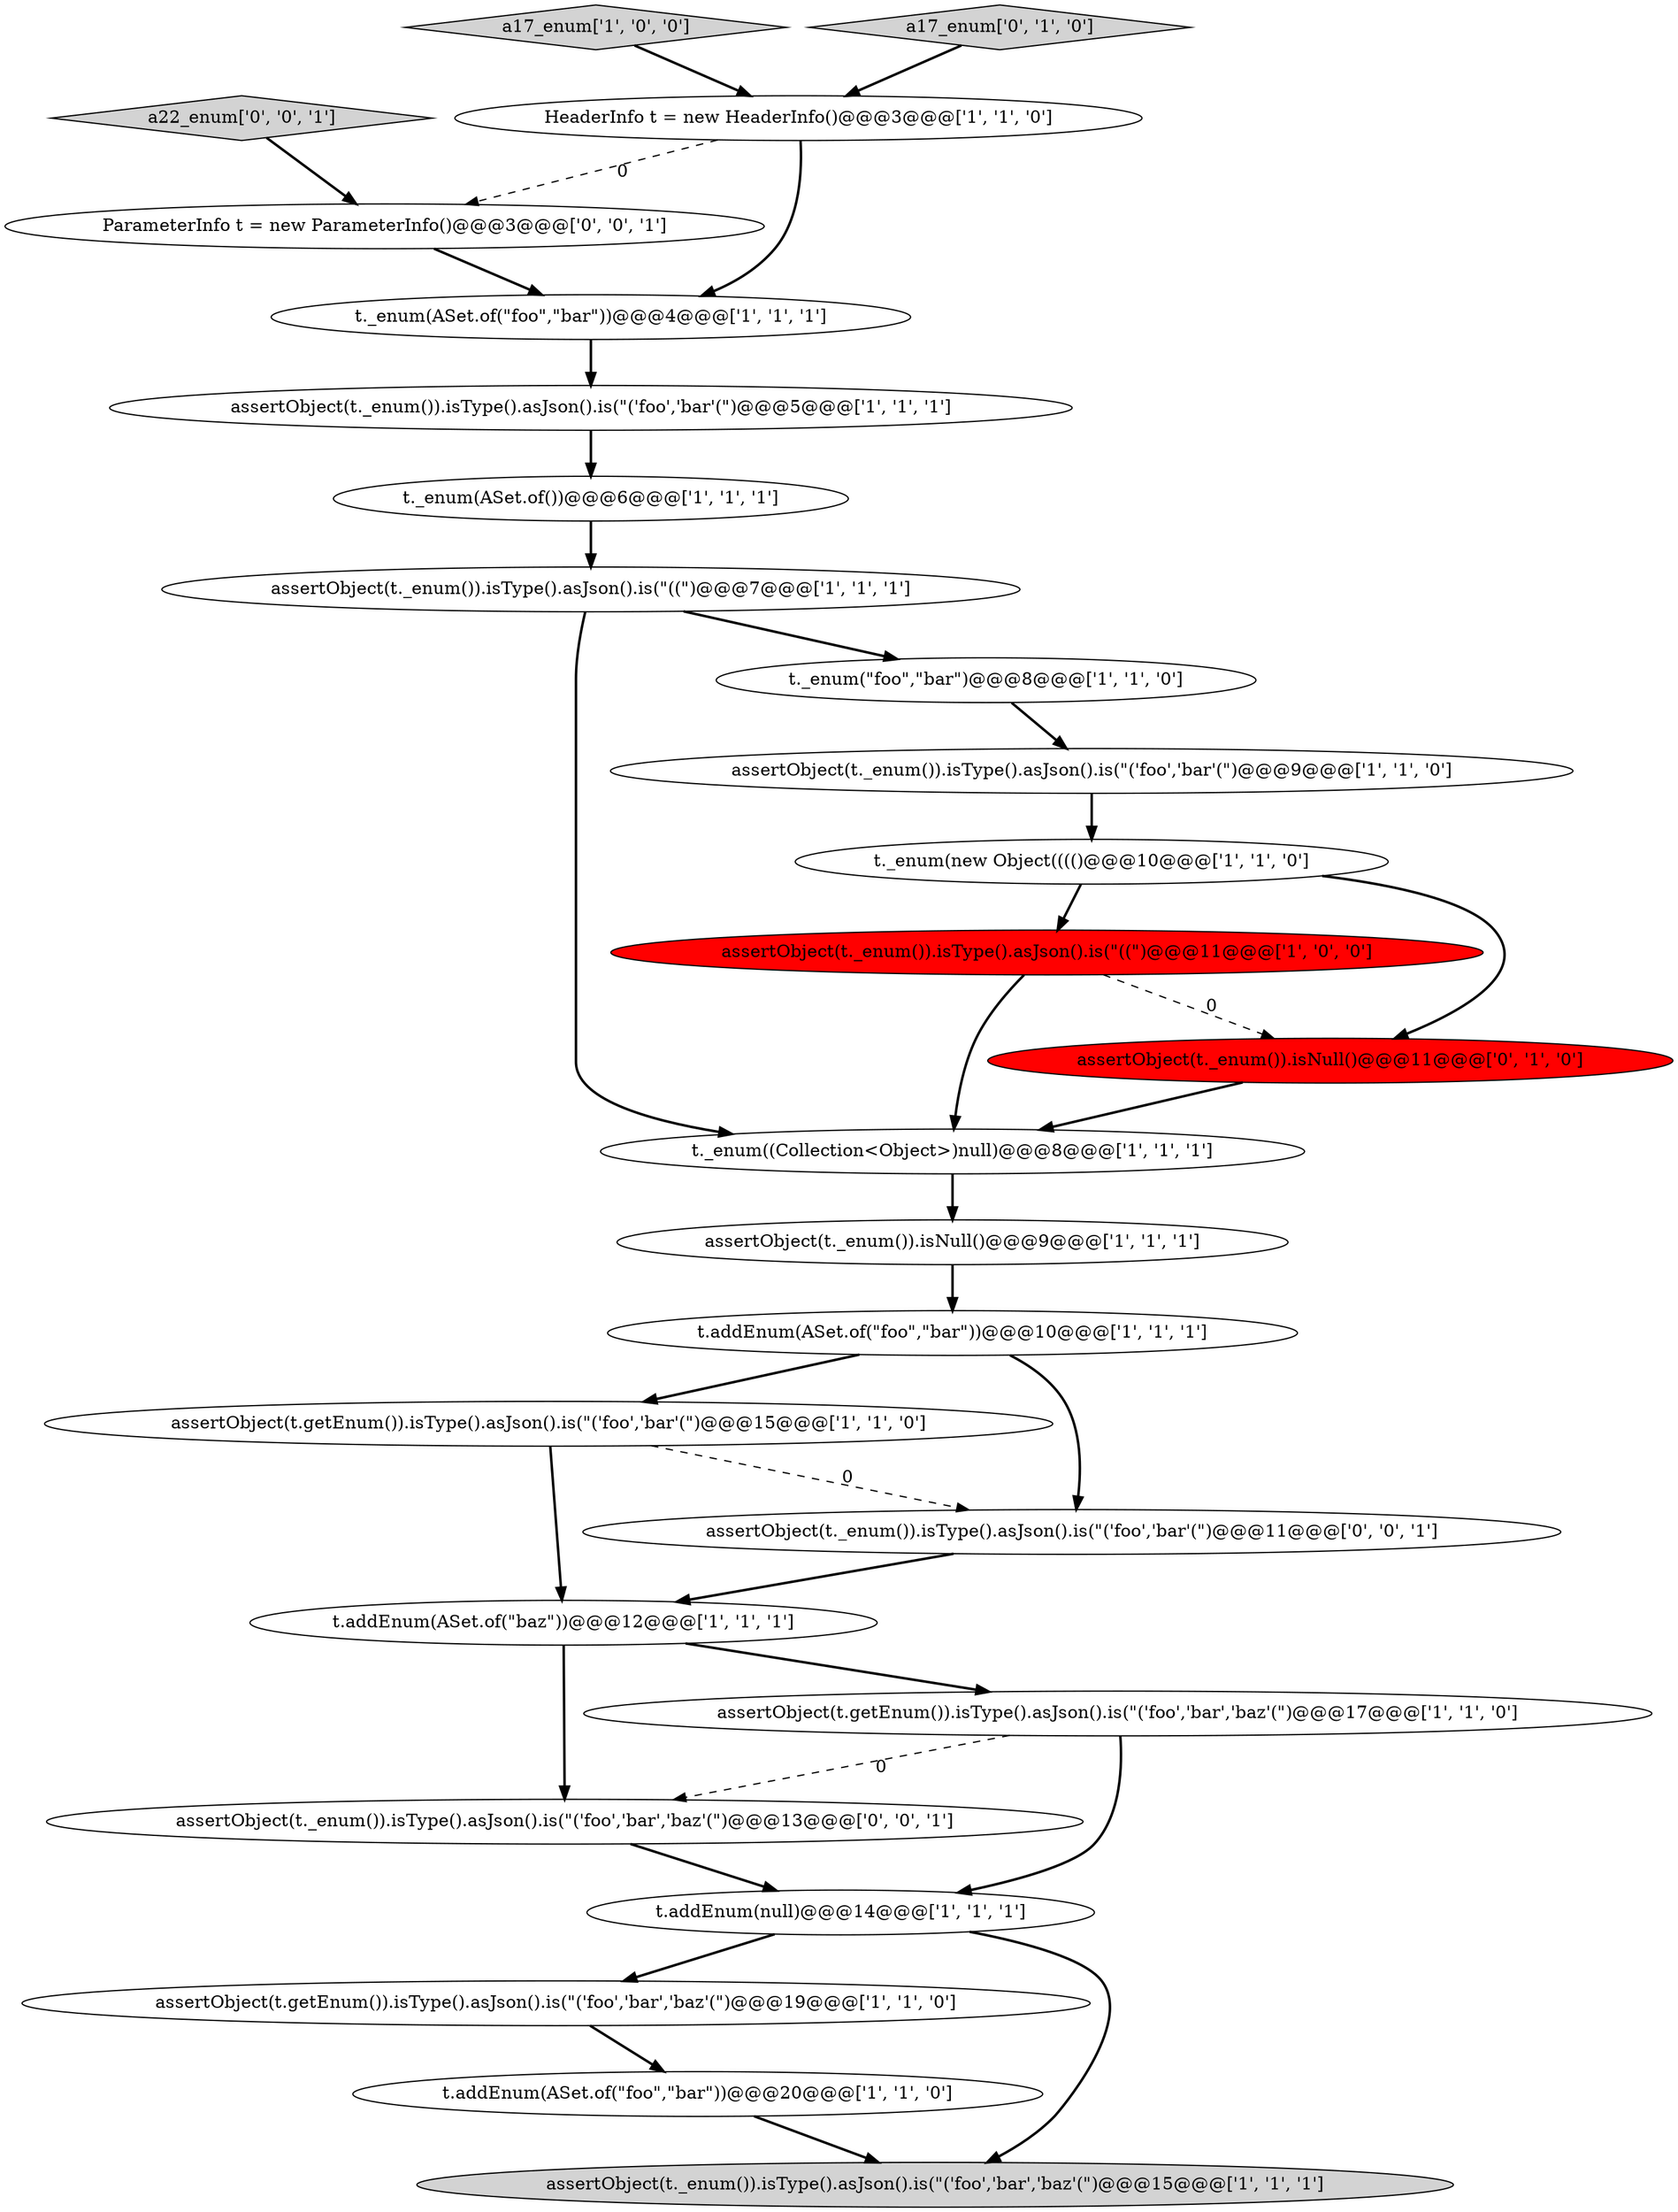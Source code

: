 digraph {
13 [style = filled, label = "assertObject(t._enum()).isType().asJson().is(\"('foo','bar'(\")@@@9@@@['1', '1', '0']", fillcolor = white, shape = ellipse image = "AAA0AAABBB1BBB"];
7 [style = filled, label = "t._enum(ASet.of())@@@6@@@['1', '1', '1']", fillcolor = white, shape = ellipse image = "AAA0AAABBB1BBB"];
16 [style = filled, label = "t._enum(new Object(((()@@@10@@@['1', '1', '0']", fillcolor = white, shape = ellipse image = "AAA0AAABBB1BBB"];
6 [style = filled, label = "t.addEnum(null)@@@14@@@['1', '1', '1']", fillcolor = white, shape = ellipse image = "AAA0AAABBB1BBB"];
0 [style = filled, label = "t._enum(ASet.of(\"foo\",\"bar\"))@@@4@@@['1', '1', '1']", fillcolor = white, shape = ellipse image = "AAA0AAABBB1BBB"];
2 [style = filled, label = "assertObject(t.getEnum()).isType().asJson().is(\"('foo','bar','baz'(\")@@@19@@@['1', '1', '0']", fillcolor = white, shape = ellipse image = "AAA0AAABBB1BBB"];
17 [style = filled, label = "t.addEnum(ASet.of(\"foo\",\"bar\"))@@@10@@@['1', '1', '1']", fillcolor = white, shape = ellipse image = "AAA0AAABBB1BBB"];
1 [style = filled, label = "assertObject(t._enum()).isType().asJson().is(\"((\")@@@11@@@['1', '0', '0']", fillcolor = red, shape = ellipse image = "AAA1AAABBB1BBB"];
14 [style = filled, label = "assertObject(t._enum()).isType().asJson().is(\"('foo','bar','baz'(\")@@@15@@@['1', '1', '1']", fillcolor = lightgray, shape = ellipse image = "AAA0AAABBB1BBB"];
12 [style = filled, label = "t._enum((Collection<Object>)null)@@@8@@@['1', '1', '1']", fillcolor = white, shape = ellipse image = "AAA0AAABBB1BBB"];
10 [style = filled, label = "HeaderInfo t = new HeaderInfo()@@@3@@@['1', '1', '0']", fillcolor = white, shape = ellipse image = "AAA0AAABBB1BBB"];
9 [style = filled, label = "a17_enum['1', '0', '0']", fillcolor = lightgray, shape = diamond image = "AAA0AAABBB1BBB"];
5 [style = filled, label = "t._enum(\"foo\",\"bar\")@@@8@@@['1', '1', '0']", fillcolor = white, shape = ellipse image = "AAA0AAABBB1BBB"];
3 [style = filled, label = "assertObject(t._enum()).isType().asJson().is(\"((\")@@@7@@@['1', '1', '1']", fillcolor = white, shape = ellipse image = "AAA0AAABBB1BBB"];
19 [style = filled, label = "assertObject(t._enum()).isNull()@@@9@@@['1', '1', '1']", fillcolor = white, shape = ellipse image = "AAA0AAABBB1BBB"];
11 [style = filled, label = "assertObject(t.getEnum()).isType().asJson().is(\"('foo','bar'(\")@@@15@@@['1', '1', '0']", fillcolor = white, shape = ellipse image = "AAA0AAABBB1BBB"];
24 [style = filled, label = "assertObject(t._enum()).isType().asJson().is(\"('foo','bar','baz'(\")@@@13@@@['0', '0', '1']", fillcolor = white, shape = ellipse image = "AAA0AAABBB3BBB"];
18 [style = filled, label = "assertObject(t.getEnum()).isType().asJson().is(\"('foo','bar','baz'(\")@@@17@@@['1', '1', '0']", fillcolor = white, shape = ellipse image = "AAA0AAABBB1BBB"];
4 [style = filled, label = "t.addEnum(ASet.of(\"baz\"))@@@12@@@['1', '1', '1']", fillcolor = white, shape = ellipse image = "AAA0AAABBB1BBB"];
8 [style = filled, label = "t.addEnum(ASet.of(\"foo\",\"bar\"))@@@20@@@['1', '1', '0']", fillcolor = white, shape = ellipse image = "AAA0AAABBB1BBB"];
15 [style = filled, label = "assertObject(t._enum()).isType().asJson().is(\"('foo','bar'(\")@@@5@@@['1', '1', '1']", fillcolor = white, shape = ellipse image = "AAA0AAABBB1BBB"];
22 [style = filled, label = "assertObject(t._enum()).isType().asJson().is(\"('foo','bar'(\")@@@11@@@['0', '0', '1']", fillcolor = white, shape = ellipse image = "AAA0AAABBB3BBB"];
21 [style = filled, label = "a17_enum['0', '1', '0']", fillcolor = lightgray, shape = diamond image = "AAA0AAABBB2BBB"];
25 [style = filled, label = "a22_enum['0', '0', '1']", fillcolor = lightgray, shape = diamond image = "AAA0AAABBB3BBB"];
23 [style = filled, label = "ParameterInfo t = new ParameterInfo()@@@3@@@['0', '0', '1']", fillcolor = white, shape = ellipse image = "AAA0AAABBB3BBB"];
20 [style = filled, label = "assertObject(t._enum()).isNull()@@@11@@@['0', '1', '0']", fillcolor = red, shape = ellipse image = "AAA1AAABBB2BBB"];
21->10 [style = bold, label=""];
4->24 [style = bold, label=""];
15->7 [style = bold, label=""];
25->23 [style = bold, label=""];
11->4 [style = bold, label=""];
11->22 [style = dashed, label="0"];
8->14 [style = bold, label=""];
4->18 [style = bold, label=""];
19->17 [style = bold, label=""];
9->10 [style = bold, label=""];
3->12 [style = bold, label=""];
17->22 [style = bold, label=""];
23->0 [style = bold, label=""];
13->16 [style = bold, label=""];
0->15 [style = bold, label=""];
7->3 [style = bold, label=""];
22->4 [style = bold, label=""];
6->2 [style = bold, label=""];
1->20 [style = dashed, label="0"];
6->14 [style = bold, label=""];
3->5 [style = bold, label=""];
16->1 [style = bold, label=""];
18->6 [style = bold, label=""];
5->13 [style = bold, label=""];
10->0 [style = bold, label=""];
20->12 [style = bold, label=""];
1->12 [style = bold, label=""];
12->19 [style = bold, label=""];
24->6 [style = bold, label=""];
16->20 [style = bold, label=""];
10->23 [style = dashed, label="0"];
2->8 [style = bold, label=""];
18->24 [style = dashed, label="0"];
17->11 [style = bold, label=""];
}
